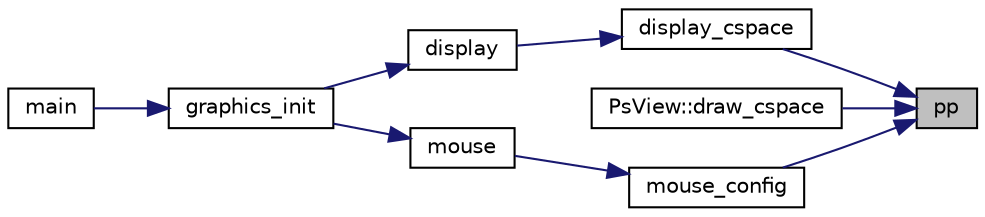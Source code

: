 digraph "pp"
{
 // LATEX_PDF_SIZE
  edge [fontname="Helvetica",fontsize="10",labelfontname="Helvetica",labelfontsize="10"];
  node [fontname="Helvetica",fontsize="10",shape=record];
  rankdir="RL";
  Node1 [label="pp",height=0.2,width=0.4,color="black", fillcolor="grey75", style="filled", fontcolor="black",tooltip=" "];
  Node1 -> Node2 [dir="back",color="midnightblue",fontsize="10",style="solid",fontname="Helvetica"];
  Node2 [label="display_cspace",height=0.2,width=0.4,color="black", fillcolor="white", style="filled",URL="$de/dea/plot_8_c.html#a84125b064e20f72dfb3d1e3c10fb00bc",tooltip=" "];
  Node2 -> Node3 [dir="back",color="midnightblue",fontsize="10",style="solid",fontname="Helvetica"];
  Node3 [label="display",height=0.2,width=0.4,color="black", fillcolor="white", style="filled",URL="$de/dea/plot_8_c.html#a1e5b20fed15743656bb6d2e6a6ea6269",tooltip=" "];
  Node3 -> Node4 [dir="back",color="midnightblue",fontsize="10",style="solid",fontname="Helvetica"];
  Node4 [label="graphics_init",height=0.2,width=0.4,color="black", fillcolor="white", style="filled",URL="$de/dea/plot_8_c.html#a847d6a7fbc77c4a90f8501f03bc508c2",tooltip=" "];
  Node4 -> Node5 [dir="back",color="midnightblue",fontsize="10",style="solid",fontname="Helvetica"];
  Node5 [label="main",height=0.2,width=0.4,color="black", fillcolor="white", style="filled",URL="$d5/db2/hipair_8_c.html#a0ddf1224851353fc92bfbff6f499fa97",tooltip=" "];
  Node1 -> Node6 [dir="back",color="midnightblue",fontsize="10",style="solid",fontname="Helvetica"];
  Node6 [label="PsView::draw_cspace",height=0.2,width=0.4,color="black", fillcolor="white", style="filled",URL="$d4/db7/class_ps_view.html#a621785387236f306cefb7ebfe97cc2fc",tooltip=" "];
  Node1 -> Node7 [dir="back",color="midnightblue",fontsize="10",style="solid",fontname="Helvetica"];
  Node7 [label="mouse_config",height=0.2,width=0.4,color="black", fillcolor="white", style="filled",URL="$de/dea/plot_8_c.html#a0fb066f479ab3b59fc3a03ad60f2f73a",tooltip=" "];
  Node7 -> Node8 [dir="back",color="midnightblue",fontsize="10",style="solid",fontname="Helvetica"];
  Node8 [label="mouse",height=0.2,width=0.4,color="black", fillcolor="white", style="filled",URL="$de/dea/plot_8_c.html#a0ca45b4cc7e4ec8cea0196b9401be459",tooltip=" "];
  Node8 -> Node4 [dir="back",color="midnightblue",fontsize="10",style="solid",fontname="Helvetica"];
}
